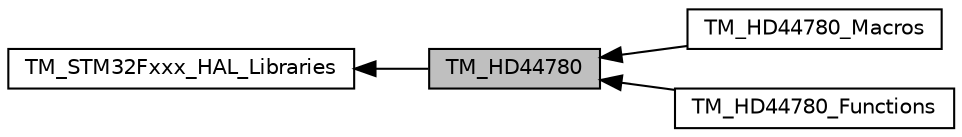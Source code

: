 digraph "TM_HD44780"
{
  edge [fontname="Helvetica",fontsize="10",labelfontname="Helvetica",labelfontsize="10"];
  node [fontname="Helvetica",fontsize="10",shape=record];
  rankdir=LR;
  Node2 [label="TM_HD44780_Macros",height=0.2,width=0.4,color="black", fillcolor="white", style="filled",URL="$group___t_m___h_d44780___macros.html",tooltip="Library defines. "];
  Node3 [label="TM_HD44780_Functions",height=0.2,width=0.4,color="black", fillcolor="white", style="filled",URL="$group___t_m___h_d44780___functions.html",tooltip="Library Functions. "];
  Node1 [label="TM_STM32Fxxx_HAL_Libraries",height=0.2,width=0.4,color="black", fillcolor="white", style="filled",URL="$group___t_m___s_t_m32_fxxx___h_a_l___libraries.html"];
  Node0 [label="TM_HD44780",height=0.2,width=0.4,color="black", fillcolor="grey75", style="filled", fontcolor="black"];
  Node1->Node0 [shape=plaintext, dir="back", style="solid"];
  Node0->Node2 [shape=plaintext, dir="back", style="solid"];
  Node0->Node3 [shape=plaintext, dir="back", style="solid"];
}
